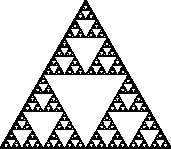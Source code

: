 import geometry;
unitsize(1cm);


void f(point A, point B, point C, int n, real width) {
    if (n == 0) {
        return; 
    }
    point AmidB = (A + B) / 2;
    point BmidC = (B + C) / 2;
    point CmidA = (C + A) / 2;
   
    draw(A -- B -- C -- cycle, linewidth(width));
    width /= 3;
    f(A, AmidB, CmidA, n-1, width);
    f(AmidB, B, BmidC, n-1, width);
    f(CmidA, BmidC, C, n-1, width);
    
}

int n = 3;
int size = 3; 

point A = size * (0, 0);
point B = size * (0.5, sqrt(3) / 2);
point C = size * (1, 0);

f(A,B,C, 8, .7); 
	
